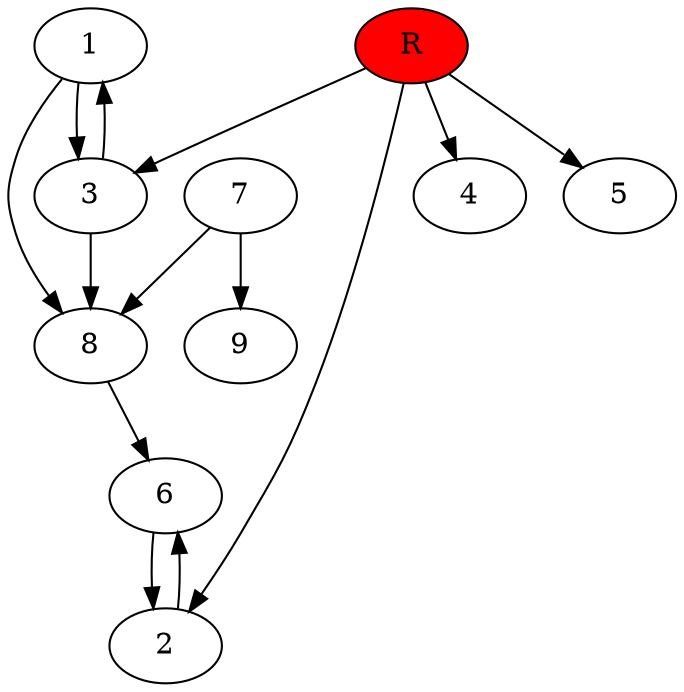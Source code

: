 digraph prb7047 {
	1
	2
	3
	4
	5
	6
	7
	8
	R [fillcolor="#ff0000" style=filled]
	1 -> 3
	1 -> 8
	2 -> 6
	3 -> 1
	3 -> 8
	6 -> 2
	7 -> 8
	7 -> 9
	8 -> 6
	R -> 2
	R -> 3
	R -> 4
	R -> 5
}

